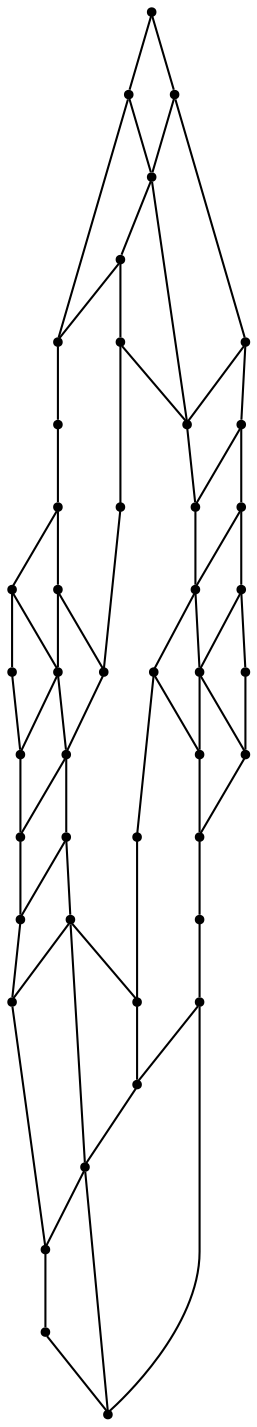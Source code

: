 graph {
  node [shape=point,comment="{\"directed\":false,\"doi\":\"10.1007/11618058_3\",\"figure\":\"4 (1)\"}"]

  v0 [pos="495.8182651253633,885.9163746689309"]
  v1 [pos="490.41622910610465,901.9424582972674"]
  v2 [pos="483.56077738917145,873.4966104680844"]
  v3 [pos="477.6305141715116,933.1216320847024"]
  v4 [pos="480.8613292605378,888.3746927434752"]
  v5 [pos="457.8007710301599,851.3122385198424"]
  v6 [pos="477.3012763444767,912.4038522893735"]
  v7 [pos="456.3546681958576,868.8987240646828"]
  v8 [pos="449.92014330486916,982.6580827886412"]
  v9 [pos="458.12167855196213,915.9423972621112"]
  v10 [pos="427.7868720476017,966.2414059494483"]
  v11 [pos="420.3667400981105,819.3340446009784"]
  v12 [pos="415.75338049600293,825.5507295781919"]
  v13 [pos="410.54199559411336,1023.5382224574237"]
  v14 [pos="388.43892169331394,1009.8549033656267"]
  v15 [pos="378.89964117005815,792.7903001958678"]
  v16 [pos="362.4851403524709,799.2746815536964"]
  v17 [pos="384.40586959484017,1044.8164130702166"]
  v18 [pos="390.61433162245635,1029.233025059556"]
  v19 [pos="368.6466967205668,1039.6091287786314"]
  v20 [pos="342.89606990370635,1021.8080665125995"]
  v21 [pos="370.6324729742006,1054.6341086878924"]
  v22 [pos="350.19325831213666,774.5747392827818"]
  v23 [pos="355.1879360465116,1046.508040572658"]
  v24 [pos="316.9422965116279,811.2288937424171"]
  v25 [pos="336.73452148437497,781.4736510768084"]
  v26 [pos="326.48261037427324,1028.292447870428"]
  v27 [pos="334.7497626726017,766.4486711675474"]
  v28 [pos="289.62783770893896,995.5330675298521"]
  v29 [pos="314.7668786337209,791.8497547958839"]
  v30 [pos="320.9763660519622,776.2663667852232"]
  v31 [pos="285.0155114462209,1001.7496889287778"]
  v32 [pos="294.8392226108285,797.5445573980161"]
  v33 [pos="277.59434615734017,854.8423911585955"]
  v34 [pos="255.4610590025436,838.4246970667987"]
  v35 [pos="249.02861668786335,952.1861538742531"]
  v36 [pos="247.5804312772529,969.7705413355974"]
  v37 [pos="247.2595356785974,905.1403825933287"]
  v38 [pos="227.75070005904794,887.9611477707374"]
  v39 [pos="224.51988894440407,932.7080871119647"]
  v40 [pos="221.82042889262357,947.5861375982115"]
  v41 [pos="228.08096725109013,908.6788957769224"]
  v42 [pos="214.96498512445496,919.1403215581724"]
  v43 [pos="209.56293718204938,935.166405186509"]

  v0 -- v1 [id="-1",pos="495.8182651253633,885.9163746689309 490.41622910610465,901.9424582972674 490.41622910610465,901.9424582972674 490.41622910610465,901.9424582972674"]
  v43 -- v42 [id="-2",pos="209.56293718204938,935.166405186509 214.96498512445496,919.1403215581724 214.96498512445496,919.1403215581724 214.96498512445496,919.1403215581724"]
  v43 -- v40 [id="-5",pos="209.56293718204938,935.166405186509 221.82042889262357,947.5861375982115 221.82042889262357,947.5861375982115 221.82042889262357,947.5861375982115"]
  v42 -- v38 [id="-8",pos="214.96498512445496,919.1403215581724 227.75070005904794,887.9611477707374 227.75070005904794,887.9611477707374 227.75070005904794,887.9611477707374"]
  v42 -- v39 [id="-11",pos="214.96498512445496,919.1403215581724 224.51988894440407,932.7080871119647 224.51988894440407,932.7080871119647 224.51988894440407,932.7080871119647"]
  v40 -- v39 [id="-14",pos="221.82042889262357,947.5861375982115 224.51988894440407,932.7080871119647 224.51988894440407,932.7080871119647 224.51988894440407,932.7080871119647"]
  v40 -- v36 [id="-17",pos="221.82042889262357,947.5861375982115 247.5804312772529,969.7705413355974 247.5804312772529,969.7705413355974 247.5804312772529,969.7705413355974"]
  v39 -- v41 [id="-21",pos="224.51988894440407,932.7080871119647 228.08096725109013,908.6788957769224 228.08096725109013,908.6788957769224 228.08096725109013,908.6788957769224"]
  v39 -- v35 [id="-25",pos="224.51988894440407,932.7080871119647 249.02861668786335,952.1861538742531 249.02861668786335,952.1861538742531 249.02861668786335,952.1861538742531"]
  v41 -- v38 [id="-30",pos="228.08096725109013,908.6788957769224 227.75070005904794,887.9611477707374 227.75070005904794,887.9611477707374 227.75070005904794,887.9611477707374"]
  v38 -- v34 [id="-33",pos="227.75070005904794,887.9611477707374 255.4610590025436,838.4246970667987 255.4610590025436,838.4246970667987 255.4610590025436,838.4246970667987"]
  v41 -- v37 [id="-36",pos="228.08096725109013,908.6788957769224 247.2595356785974,905.1403825933287 247.2595356785974,905.1403825933287 247.2595356785974,905.1403825933287"]
  v36 -- v35 [id="-43",pos="247.5804312772529,969.7705413355974 249.02861668786335,952.1861538742531 249.02861668786335,952.1861538742531 249.02861668786335,952.1861538742531"]
  v37 -- v35 [id="-44",pos="247.2595356785974,905.1403825933287 249.02861668786335,952.1861538742531 249.02861668786335,952.1861538742531 249.02861668786335,952.1861538742531"]
  v37 -- v33 [id="-46",pos="247.2595356785974,905.1403825933287 277.59434615734017,854.8423911585955 277.59434615734017,854.8423911585955 277.59434615734017,854.8423911585955"]
  v36 -- v31 [id="-53",pos="247.5804312772529,969.7705413355974 285.0155114462209,1001.7496889287778 285.0155114462209,1001.7496889287778 285.0155114462209,1001.7496889287778"]
  v35 -- v28 [id="-57",pos="249.02861668786335,952.1861538742531 289.62783770893896,995.5330675298521 289.62783770893896,995.5330675298521 289.62783770893896,995.5330675298521"]
  v34 -- v32 [id="-60",pos="255.4610590025436,838.4246970667987 294.8392226108285,797.5445573980161 294.8392226108285,797.5445573980161 294.8392226108285,797.5445573980161"]
  v33 -- v24 [id="-64",pos="277.59434615734017,854.8423911585955 316.9422965116279,811.2288937424171 316.9422965116279,811.2288937424171 316.9422965116279,811.2288937424171"]
  v31 -- v28 [id="-68",pos="285.0155114462209,1001.7496889287778 289.62783770893896,995.5330675298521 289.62783770893896,995.5330675298521 289.62783770893896,995.5330675298521"]
  v31 -- v26 [id="-71",pos="285.0155114462209,1001.7496889287778 326.48261037427324,1028.292447870428 326.48261037427324,1028.292447870428 326.48261037427324,1028.292447870428"]
  v28 -- v20 [id="-77",pos="289.62783770893896,995.5330675298521 342.89606990370635,1021.8080665125995 342.89606990370635,1021.8080665125995 342.89606990370635,1021.8080665125995"]
  v32 -- v30 [id="-80",pos="294.8392226108285,797.5445573980161 320.9763660519622,776.2663667852232 320.9763660519622,776.2663667852232 320.9763660519622,776.2663667852232"]
  v32 -- v29 [id="-82",pos="294.8392226108285,797.5445573980161 314.7668786337209,791.8497547958839 314.7668786337209,791.8497547958839 314.7668786337209,791.8497547958839"]
  v29 -- v24 [id="-87",pos="314.7668786337209,791.8497547958839 316.9422965116279,811.2288937424171 316.9422965116279,811.2288937424171 316.9422965116279,811.2288937424171"]
  v29 -- v25 [id="-89",pos="314.7668786337209,791.8497547958839 336.73452148437497,781.4736510768084 336.73452148437497,781.4736510768084 336.73452148437497,781.4736510768084"]
  v24 -- v16 [id="-94",pos="316.9422965116279,811.2288937424171 362.4851403524709,799.2746815536964 362.4851403524709,799.2746815536964 362.4851403524709,799.2746815536964"]
  v30 -- v27 [id="-98",pos="320.9763660519622,776.2663667852232 334.7497626726017,766.4486711675474 334.7497626726017,766.4486711675474 334.7497626726017,766.4486711675474"]
  v30 -- v25 [id="-101",pos="320.9763660519622,776.2663667852232 336.73452148437497,781.4736510768084 336.73452148437497,781.4736510768084 336.73452148437497,781.4736510768084"]
  v26 -- v20 [id="-105",pos="326.48261037427324,1028.292447870428 342.89606990370635,1021.8080665125995 342.89606990370635,1021.8080665125995 342.89606990370635,1021.8080665125995"]
  v26 -- v23 [id="-106",pos="326.48261037427324,1028.292447870428 355.1879360465116,1046.508040572658 355.1879360465116,1046.508040572658 355.1879360465116,1046.508040572658"]
  v27 -- v22 [id="-115",pos="334.7497626726017,766.4486711675474 350.19325831213666,774.5747392827818 350.19325831213666,774.5747392827818 350.19325831213666,774.5747392827818"]
  v25 -- v22 [id="-117",pos="336.73452148437497,781.4736510768084 350.19325831213666,774.5747392827818 350.19325831213666,774.5747392827818 350.19325831213666,774.5747392827818"]
  v25 -- v16 [id="-118",pos="336.73452148437497,781.4736510768084 362.4851403524709,799.2746815536964 362.4851403524709,799.2746815536964 362.4851403524709,799.2746815536964"]
  v20 -- v14 [id="-125",pos="342.89606990370635,1021.8080665125995 388.43892169331394,1009.8549033656267 388.43892169331394,1009.8549033656267 388.43892169331394,1009.8549033656267"]
  v20 -- v19 [id="-126",pos="342.89606990370635,1021.8080665125995 368.6466967205668,1039.6091287786314 368.6466967205668,1039.6091287786314 368.6466967205668,1039.6091287786314"]
  v22 -- v15 [id="-133",pos="350.19325831213666,774.5747392827818 378.89964117005815,792.7903001958678 378.89964117005815,792.7903001958678 378.89964117005815,792.7903001958678"]
  v23 -- v19 [id="-137",pos="355.1879360465116,1046.508040572658 368.6466967205668,1039.6091287786314 368.6466967205668,1039.6091287786314 368.6466967205668,1039.6091287786314"]
  v23 -- v21 [id="-138",pos="355.1879360465116,1046.508040572658 370.6324729742006,1054.6341086878924 370.6324729742006,1054.6341086878924 370.6324729742006,1054.6341086878924"]
  v16 -- v15 [id="-145",pos="362.4851403524709,799.2746815536964 378.89964117005815,792.7903001958678 378.89964117005815,792.7903001958678 378.89964117005815,792.7903001958678"]
  v16 -- v12 [id="-146",pos="362.4851403524709,799.2746815536964 415.75338049600293,825.5507295781919 415.75338049600293,825.5507295781919 415.75338049600293,825.5507295781919"]
  v19 -- v18 [id="-154",pos="368.6466967205668,1039.6091287786314 390.61433162245635,1029.233025059556 390.61433162245635,1029.233025059556 390.61433162245635,1029.233025059556"]
  v19 -- v17 [id="-157",pos="368.6466967205668,1039.6091287786314 384.40586959484017,1044.8164130702166 384.40586959484017,1044.8164130702166 384.40586959484017,1044.8164130702166"]
  v21 -- v17 [id="-158",pos="370.6324729742006,1054.6341086878924 384.40586959484017,1044.8164130702166 384.40586959484017,1044.8164130702166 384.40586959484017,1044.8164130702166"]
  v15 -- v11 [id="-165",pos="378.89964117005815,792.7903001958678 420.3667400981105,819.3340446009784 420.3667400981105,819.3340446009784 420.3667400981105,819.3340446009784"]
  v17 -- v13 [id="-170",pos="384.40586959484017,1044.8164130702166 410.54199559411336,1023.5382224574237 410.54199559411336,1023.5382224574237 410.54199559411336,1023.5382224574237"]
  v14 -- v18 [id="-175",pos="388.43892169331394,1009.8549033656267 390.61433162245635,1029.233025059556 390.61433162245635,1029.233025059556 390.61433162245635,1029.233025059556"]
  v14 -- v10 [id="-177",pos="388.43892169331394,1009.8549033656267 427.7868720476017,966.2414059494483 427.7868720476017,966.2414059494483 427.7868720476017,966.2414059494483"]
  v18 -- v13 [id="-182",pos="390.61433162245635,1029.233025059556 410.54199559411336,1023.5382224574237 410.54199559411336,1023.5382224574237 410.54199559411336,1023.5382224574237"]
  v13 -- v8 [id="-188",pos="410.54199559411336,1023.5382224574237 449.92014330486916,982.6580827886412 449.92014330486916,982.6580827886412 449.92014330486916,982.6580827886412"]
  v12 -- v11 [id="-192",pos="415.75338049600293,825.5507295781919 420.3667400981105,819.3340446009784 420.3667400981105,819.3340446009784 420.3667400981105,819.3340446009784"]
  v12 -- v7 [id="-195",pos="415.75338049600293,825.5507295781919 456.3546681958576,868.8987240646828 456.3546681958576,868.8987240646828 456.3546681958576,868.8987240646828"]
  v11 -- v5 [id="-201",pos="420.3667400981105,819.3340446009784 457.8007710301599,851.3122385198424 457.8007710301599,851.3122385198424 457.8007710301599,851.3122385198424"]
  v10 -- v9 [id="-204",pos="427.7868720476017,966.2414059494483 458.12167855196213,915.9423972621112 458.12167855196213,915.9423972621112 458.12167855196213,915.9423972621112"]
  v8 -- v3 [id="-208",pos="449.92014330486916,982.6580827886412 477.6305141715116,933.1216320847024 477.6305141715116,933.1216320847024 477.6305141715116,933.1216320847024"]
  v7 -- v5 [id="-213",pos="456.3546681958576,868.8987240646828 457.8007710301599,851.3122385198424 457.8007710301599,851.3122385198424 457.8007710301599,851.3122385198424"]
  v7 -- v9 [id="-215",pos="456.3546681958576,868.8987240646828 458.12167855196213,915.9423972621112 458.12167855196213,915.9423972621112 458.12167855196213,915.9423972621112"]
  v7 -- v4 [id="-222",pos="456.3546681958576,868.8987240646828 480.8613292605378,888.3746927434752 480.8613292605378,888.3746927434752 480.8613292605378,888.3746927434752"]
  v5 -- v2 [id="-227",pos="457.8007710301599,851.3122385198424 483.56077738917145,873.4966104680844 483.56077738917145,873.4966104680844 483.56077738917145,873.4966104680844"]
  v9 -- v6 [id="-228",pos="458.12167855196213,915.9423972621112 477.3012763444767,912.4038522893735 477.3012763444767,912.4038522893735 477.3012763444767,912.4038522893735"]
  v6 -- v4 [id="-235",pos="477.3012763444767,912.4038522893735 480.8613292605378,888.3746927434752 480.8613292605378,888.3746927434752 480.8613292605378,888.3746927434752"]
  v3 -- v6 [id="-236",pos="477.6305141715116,933.1216320847024 477.3012763444767,912.4038522893735 477.3012763444767,912.4038522893735 477.3012763444767,912.4038522893735"]
  v3 -- v1 [id="-240",pos="477.6305141715116,933.1216320847024 490.41622910610465,901.9424582972674 490.41622910610465,901.9424582972674 490.41622910610465,901.9424582972674"]
  v4 -- v2 [id="-245",pos="480.8613292605378,888.3746927434752 483.56077738917145,873.4966104680844 483.56077738917145,873.4966104680844 483.56077738917145,873.4966104680844"]
  v4 -- v1 [id="-249",pos="480.8613292605378,888.3746927434752 490.41622910610465,901.9424582972674 490.41622910610465,901.9424582972674 490.41622910610465,901.9424582972674"]
  v2 -- v0 [id="-255",pos="483.56077738917145,873.4966104680844 495.8182651253633,885.9163746689309 495.8182651253633,885.9163746689309 495.8182651253633,885.9163746689309"]
}